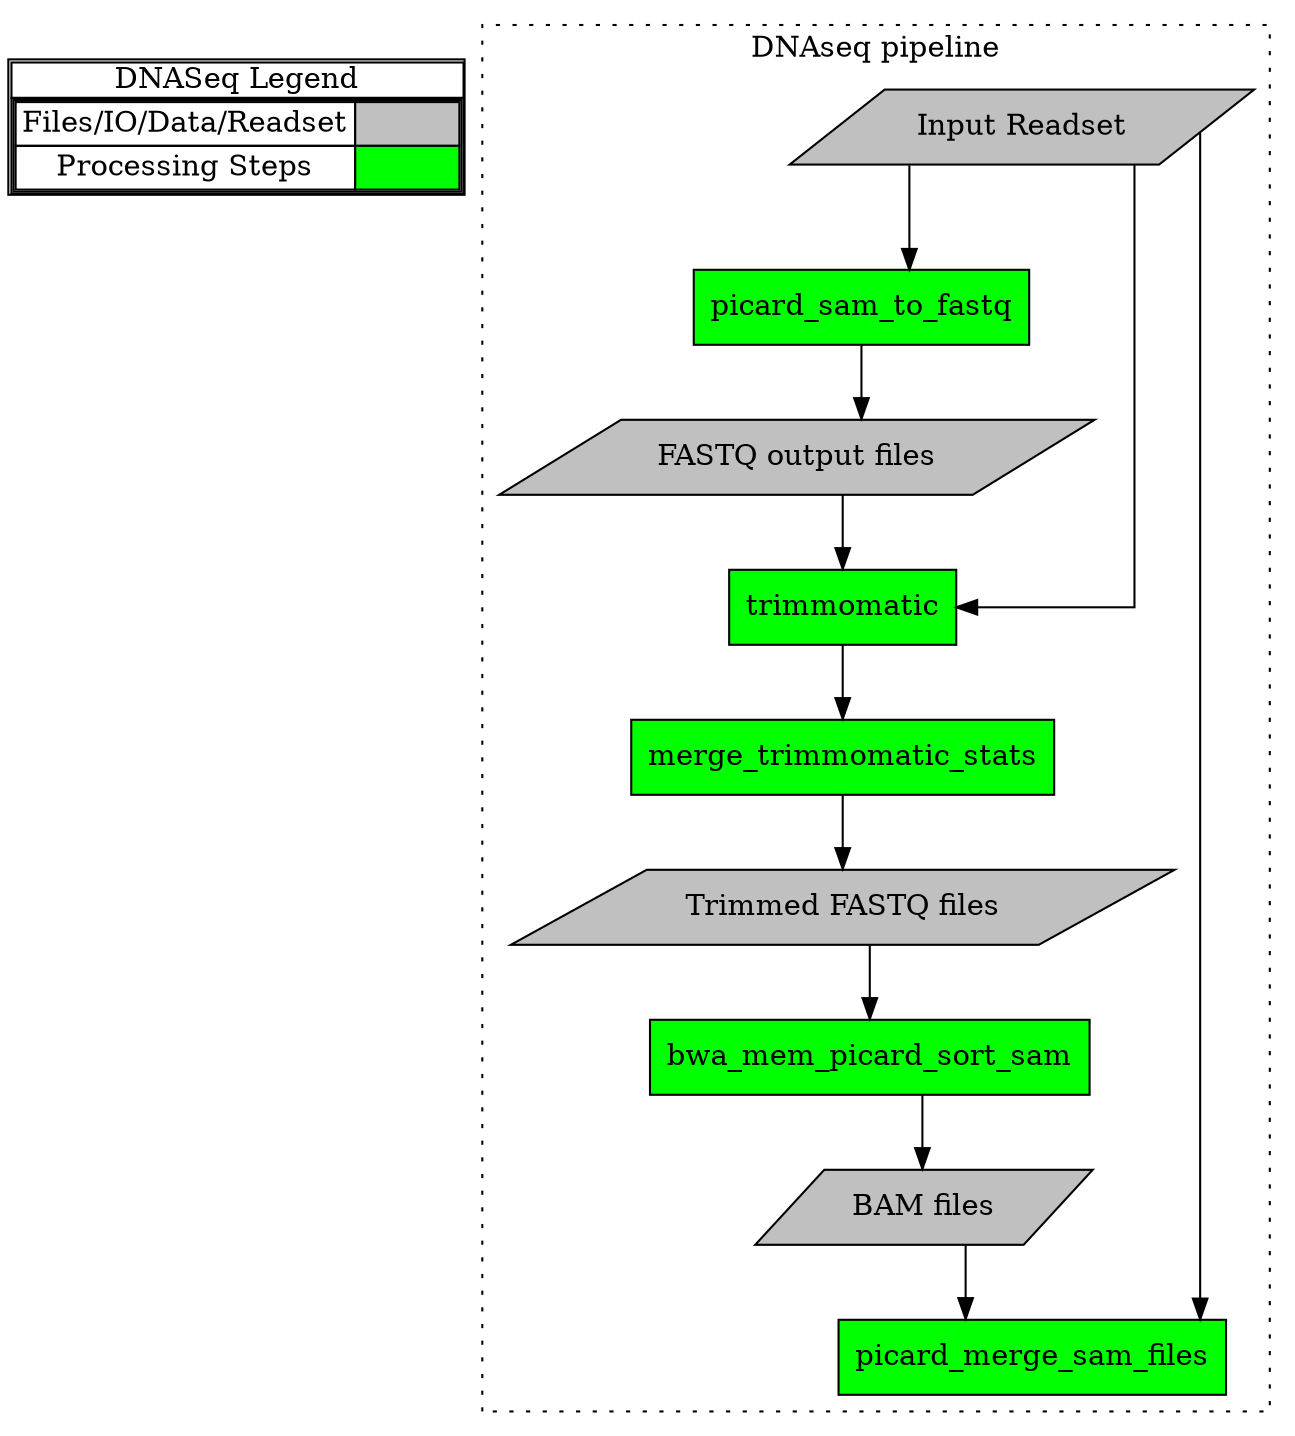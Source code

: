 digraph G {
splines=ortho;
nodesep=0.5;
subgraph legend {
rank=min;
label=legend;
Legend [shape=none, margin=0, label=<<table cellspacing="0" cellpadding="0" border="1" width="100px"><tr><td>DNASeq Legend</td></tr><tr><td>
				<table cellspacing="0">
				<tr><td>Files/IO/Data/Readset</td><td bgcolor='grey' width="50px"></td></tr>
				<tr><td>Processing Steps</td><td bgcolor='green'></td></tr>
				</table></td></tr></table>>];
}

subgraph cluster_firstfive {
color=black;
style=filled;
label="DNAseq pipeline";
graph [style=dotted];
node1;
node2;
node3;
node4;
node5;
node6;
node7;
node8;
node9;
graph [style=dotted];
}

node1 [shape=parallelogram, style=filled, fillcolor=grey, label="Input Readset"];
node2 [shape=rect, style=filled, fillcolor=green, label=picard_sam_to_fastq];
node3 [shape=parallelogram, style=filled, fillcolor=grey, label="FASTQ output files"];
node4 [shape=rect, style=filled, fillcolor=green, label=trimmomatic];
node5 [shape=rect, style=filled, fillcolor=green, label=merge_trimmomatic_stats];
node6 [shape=parallelogram, style=filled, fillcolor=grey, label="Trimmed FASTQ files"];
node7 [shape=rect, style=filled, fillcolor=green, label=bwa_mem_picard_sort_sam];
node8 [shape=parallelogram, style=filled, fillcolor=grey, label="BAM files"];
node9 [shape=rect, style=filled, fillcolor=green, label=picard_merge_sam_files];
node1 -> node2;
node2 -> node3;
node3 -> node4;
node4 -> node5;
node5 -> node6;
node6 -> node7;
node7 -> node8;
node8 -> node9;
node1 -> node9;
node1 -> node4;
}

